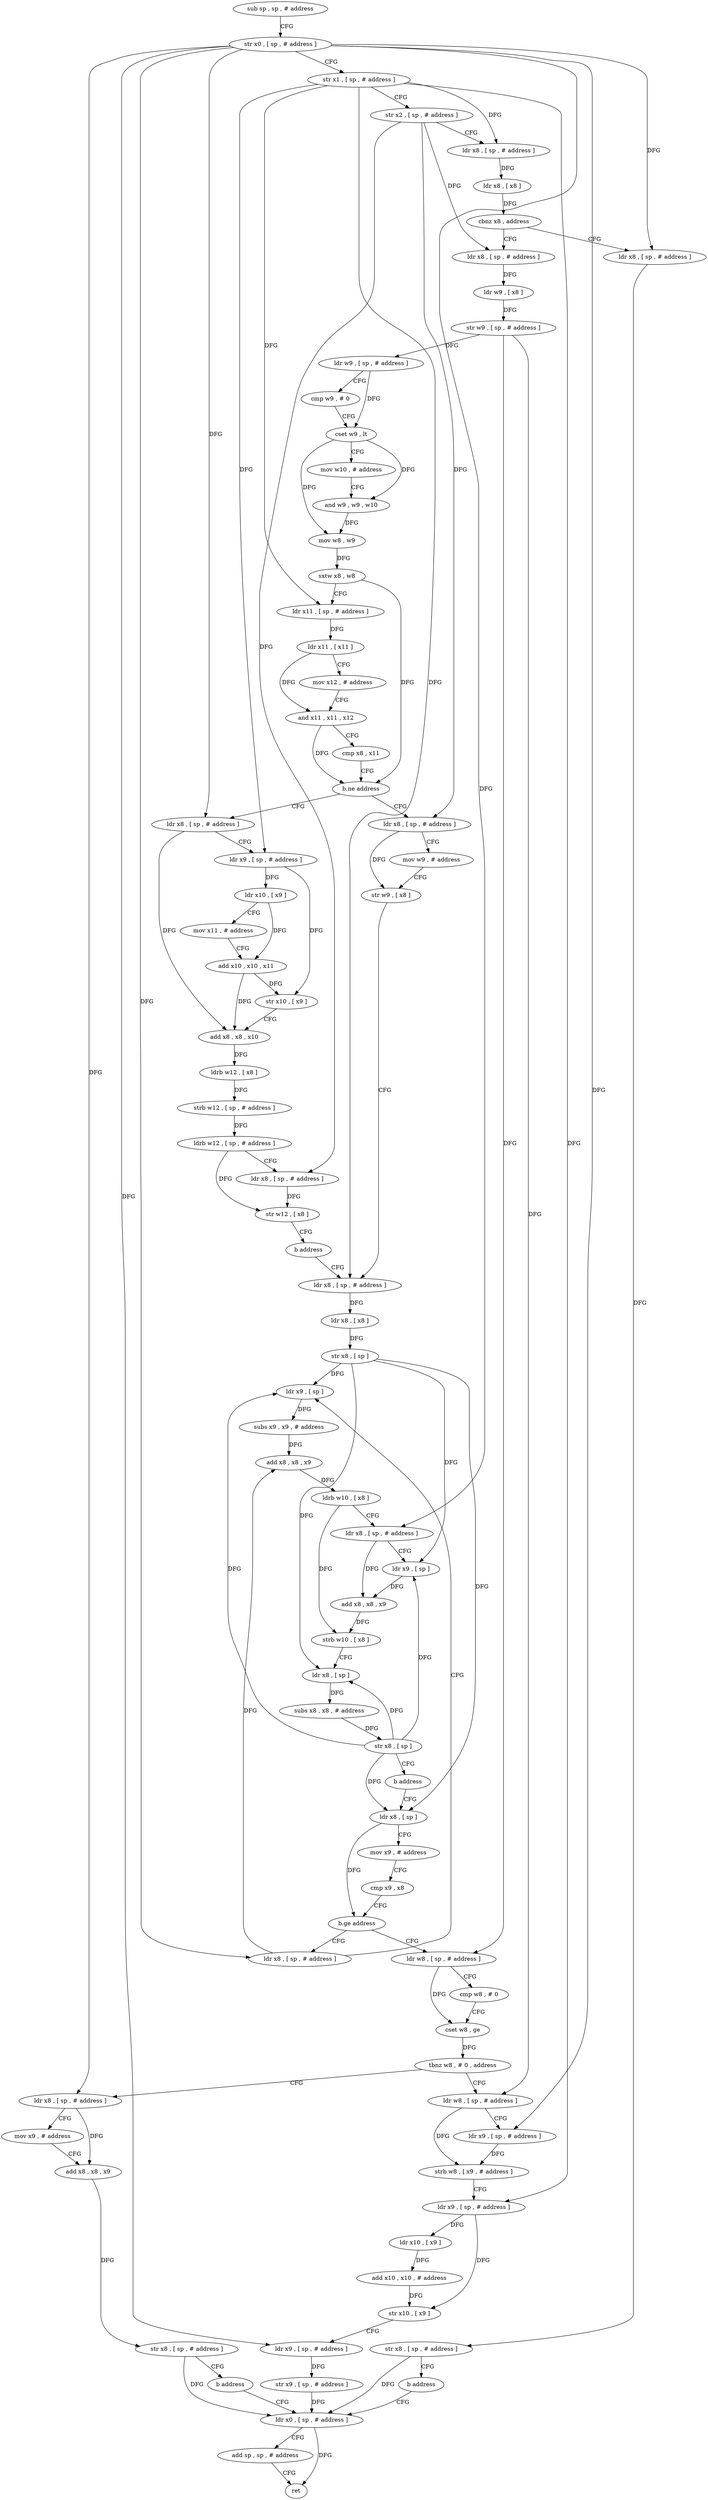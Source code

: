 digraph "func" {
"4247408" [label = "sub sp , sp , # address" ]
"4247412" [label = "str x0 , [ sp , # address ]" ]
"4247416" [label = "str x1 , [ sp , # address ]" ]
"4247420" [label = "str x2 , [ sp , # address ]" ]
"4247424" [label = "ldr x8 , [ sp , # address ]" ]
"4247428" [label = "ldr x8 , [ x8 ]" ]
"4247432" [label = "cbnz x8 , address" ]
"4247448" [label = "ldr x8 , [ sp , # address ]" ]
"4247436" [label = "ldr x8 , [ sp , # address ]" ]
"4247452" [label = "ldr w9 , [ x8 ]" ]
"4247456" [label = "str w9 , [ sp , # address ]" ]
"4247460" [label = "ldr w9 , [ sp , # address ]" ]
"4247464" [label = "cmp w9 , # 0" ]
"4247468" [label = "cset w9 , lt" ]
"4247472" [label = "mov w10 , # address" ]
"4247476" [label = "and w9 , w9 , w10" ]
"4247480" [label = "mov w8 , w9" ]
"4247484" [label = "sxtw x8 , w8" ]
"4247488" [label = "ldr x11 , [ sp , # address ]" ]
"4247492" [label = "ldr x11 , [ x11 ]" ]
"4247496" [label = "mov x12 , # address" ]
"4247500" [label = "and x11 , x11 , x12" ]
"4247504" [label = "cmp x8 , x11" ]
"4247508" [label = "b.ne address" ]
"4247564" [label = "ldr x8 , [ sp , # address ]" ]
"4247512" [label = "ldr x8 , [ sp , # address ]" ]
"4247440" [label = "str x8 , [ sp , # address ]" ]
"4247444" [label = "b address" ]
"4247728" [label = "ldr x0 , [ sp , # address ]" ]
"4247568" [label = "mov w9 , # address" ]
"4247572" [label = "str w9 , [ x8 ]" ]
"4247576" [label = "ldr x8 , [ sp , # address ]" ]
"4247516" [label = "ldr x9 , [ sp , # address ]" ]
"4247520" [label = "ldr x10 , [ x9 ]" ]
"4247524" [label = "mov x11 , # address" ]
"4247528" [label = "add x10 , x10 , x11" ]
"4247532" [label = "str x10 , [ x9 ]" ]
"4247536" [label = "add x8 , x8 , x10" ]
"4247540" [label = "ldrb w12 , [ x8 ]" ]
"4247544" [label = "strb w12 , [ sp , # address ]" ]
"4247548" [label = "ldrb w12 , [ sp , # address ]" ]
"4247552" [label = "ldr x8 , [ sp , # address ]" ]
"4247556" [label = "str w12 , [ x8 ]" ]
"4247560" [label = "b address" ]
"4247732" [label = "add sp , sp , # address" ]
"4247736" [label = "ret" ]
"4247656" [label = "ldr w8 , [ sp , # address ]" ]
"4247660" [label = "cmp w8 , # 0" ]
"4247664" [label = "cset w8 , ge" ]
"4247668" [label = "tbnz w8 , # 0 , address" ]
"4247692" [label = "ldr w8 , [ sp , # address ]" ]
"4247672" [label = "ldr x8 , [ sp , # address ]" ]
"4247604" [label = "ldr x8 , [ sp , # address ]" ]
"4247608" [label = "ldr x9 , [ sp ]" ]
"4247612" [label = "subs x9 , x9 , # address" ]
"4247616" [label = "add x8 , x8 , x9" ]
"4247620" [label = "ldrb w10 , [ x8 ]" ]
"4247624" [label = "ldr x8 , [ sp , # address ]" ]
"4247628" [label = "ldr x9 , [ sp ]" ]
"4247632" [label = "add x8 , x8 , x9" ]
"4247636" [label = "strb w10 , [ x8 ]" ]
"4247640" [label = "ldr x8 , [ sp ]" ]
"4247644" [label = "subs x8 , x8 , # address" ]
"4247648" [label = "str x8 , [ sp ]" ]
"4247652" [label = "b address" ]
"4247588" [label = "ldr x8 , [ sp ]" ]
"4247580" [label = "ldr x8 , [ x8 ]" ]
"4247584" [label = "str x8 , [ sp ]" ]
"4247696" [label = "ldr x9 , [ sp , # address ]" ]
"4247700" [label = "strb w8 , [ x9 , # address ]" ]
"4247704" [label = "ldr x9 , [ sp , # address ]" ]
"4247708" [label = "ldr x10 , [ x9 ]" ]
"4247712" [label = "add x10 , x10 , # address" ]
"4247716" [label = "str x10 , [ x9 ]" ]
"4247720" [label = "ldr x9 , [ sp , # address ]" ]
"4247724" [label = "str x9 , [ sp , # address ]" ]
"4247676" [label = "mov x9 , # address" ]
"4247680" [label = "add x8 , x8 , x9" ]
"4247684" [label = "str x8 , [ sp , # address ]" ]
"4247688" [label = "b address" ]
"4247592" [label = "mov x9 , # address" ]
"4247596" [label = "cmp x9 , x8" ]
"4247600" [label = "b.ge address" ]
"4247408" -> "4247412" [ label = "CFG" ]
"4247412" -> "4247416" [ label = "CFG" ]
"4247412" -> "4247436" [ label = "DFG" ]
"4247412" -> "4247512" [ label = "DFG" ]
"4247412" -> "4247604" [ label = "DFG" ]
"4247412" -> "4247624" [ label = "DFG" ]
"4247412" -> "4247696" [ label = "DFG" ]
"4247412" -> "4247720" [ label = "DFG" ]
"4247412" -> "4247672" [ label = "DFG" ]
"4247416" -> "4247420" [ label = "CFG" ]
"4247416" -> "4247424" [ label = "DFG" ]
"4247416" -> "4247488" [ label = "DFG" ]
"4247416" -> "4247516" [ label = "DFG" ]
"4247416" -> "4247576" [ label = "DFG" ]
"4247416" -> "4247704" [ label = "DFG" ]
"4247420" -> "4247424" [ label = "CFG" ]
"4247420" -> "4247448" [ label = "DFG" ]
"4247420" -> "4247564" [ label = "DFG" ]
"4247420" -> "4247552" [ label = "DFG" ]
"4247424" -> "4247428" [ label = "DFG" ]
"4247428" -> "4247432" [ label = "DFG" ]
"4247432" -> "4247448" [ label = "CFG" ]
"4247432" -> "4247436" [ label = "CFG" ]
"4247448" -> "4247452" [ label = "DFG" ]
"4247436" -> "4247440" [ label = "DFG" ]
"4247452" -> "4247456" [ label = "DFG" ]
"4247456" -> "4247460" [ label = "DFG" ]
"4247456" -> "4247656" [ label = "DFG" ]
"4247456" -> "4247692" [ label = "DFG" ]
"4247460" -> "4247464" [ label = "CFG" ]
"4247460" -> "4247468" [ label = "DFG" ]
"4247464" -> "4247468" [ label = "CFG" ]
"4247468" -> "4247472" [ label = "CFG" ]
"4247468" -> "4247476" [ label = "DFG" ]
"4247468" -> "4247480" [ label = "DFG" ]
"4247472" -> "4247476" [ label = "CFG" ]
"4247476" -> "4247480" [ label = "DFG" ]
"4247480" -> "4247484" [ label = "DFG" ]
"4247484" -> "4247488" [ label = "CFG" ]
"4247484" -> "4247508" [ label = "DFG" ]
"4247488" -> "4247492" [ label = "DFG" ]
"4247492" -> "4247496" [ label = "CFG" ]
"4247492" -> "4247500" [ label = "DFG" ]
"4247496" -> "4247500" [ label = "CFG" ]
"4247500" -> "4247504" [ label = "CFG" ]
"4247500" -> "4247508" [ label = "DFG" ]
"4247504" -> "4247508" [ label = "CFG" ]
"4247508" -> "4247564" [ label = "CFG" ]
"4247508" -> "4247512" [ label = "CFG" ]
"4247564" -> "4247568" [ label = "CFG" ]
"4247564" -> "4247572" [ label = "DFG" ]
"4247512" -> "4247516" [ label = "CFG" ]
"4247512" -> "4247536" [ label = "DFG" ]
"4247440" -> "4247444" [ label = "CFG" ]
"4247440" -> "4247728" [ label = "DFG" ]
"4247444" -> "4247728" [ label = "CFG" ]
"4247728" -> "4247732" [ label = "CFG" ]
"4247728" -> "4247736" [ label = "DFG" ]
"4247568" -> "4247572" [ label = "CFG" ]
"4247572" -> "4247576" [ label = "CFG" ]
"4247576" -> "4247580" [ label = "DFG" ]
"4247516" -> "4247520" [ label = "DFG" ]
"4247516" -> "4247532" [ label = "DFG" ]
"4247520" -> "4247524" [ label = "CFG" ]
"4247520" -> "4247528" [ label = "DFG" ]
"4247524" -> "4247528" [ label = "CFG" ]
"4247528" -> "4247532" [ label = "DFG" ]
"4247528" -> "4247536" [ label = "DFG" ]
"4247532" -> "4247536" [ label = "CFG" ]
"4247536" -> "4247540" [ label = "DFG" ]
"4247540" -> "4247544" [ label = "DFG" ]
"4247544" -> "4247548" [ label = "DFG" ]
"4247548" -> "4247552" [ label = "CFG" ]
"4247548" -> "4247556" [ label = "DFG" ]
"4247552" -> "4247556" [ label = "DFG" ]
"4247556" -> "4247560" [ label = "CFG" ]
"4247560" -> "4247576" [ label = "CFG" ]
"4247732" -> "4247736" [ label = "CFG" ]
"4247656" -> "4247660" [ label = "CFG" ]
"4247656" -> "4247664" [ label = "DFG" ]
"4247660" -> "4247664" [ label = "CFG" ]
"4247664" -> "4247668" [ label = "DFG" ]
"4247668" -> "4247692" [ label = "CFG" ]
"4247668" -> "4247672" [ label = "CFG" ]
"4247692" -> "4247696" [ label = "CFG" ]
"4247692" -> "4247700" [ label = "DFG" ]
"4247672" -> "4247676" [ label = "CFG" ]
"4247672" -> "4247680" [ label = "DFG" ]
"4247604" -> "4247608" [ label = "CFG" ]
"4247604" -> "4247616" [ label = "DFG" ]
"4247608" -> "4247612" [ label = "DFG" ]
"4247612" -> "4247616" [ label = "DFG" ]
"4247616" -> "4247620" [ label = "DFG" ]
"4247620" -> "4247624" [ label = "CFG" ]
"4247620" -> "4247636" [ label = "DFG" ]
"4247624" -> "4247628" [ label = "CFG" ]
"4247624" -> "4247632" [ label = "DFG" ]
"4247628" -> "4247632" [ label = "DFG" ]
"4247632" -> "4247636" [ label = "DFG" ]
"4247636" -> "4247640" [ label = "CFG" ]
"4247640" -> "4247644" [ label = "DFG" ]
"4247644" -> "4247648" [ label = "DFG" ]
"4247648" -> "4247652" [ label = "CFG" ]
"4247648" -> "4247588" [ label = "DFG" ]
"4247648" -> "4247608" [ label = "DFG" ]
"4247648" -> "4247628" [ label = "DFG" ]
"4247648" -> "4247640" [ label = "DFG" ]
"4247652" -> "4247588" [ label = "CFG" ]
"4247588" -> "4247592" [ label = "CFG" ]
"4247588" -> "4247600" [ label = "DFG" ]
"4247580" -> "4247584" [ label = "DFG" ]
"4247584" -> "4247588" [ label = "DFG" ]
"4247584" -> "4247608" [ label = "DFG" ]
"4247584" -> "4247628" [ label = "DFG" ]
"4247584" -> "4247640" [ label = "DFG" ]
"4247696" -> "4247700" [ label = "DFG" ]
"4247700" -> "4247704" [ label = "CFG" ]
"4247704" -> "4247708" [ label = "DFG" ]
"4247704" -> "4247716" [ label = "DFG" ]
"4247708" -> "4247712" [ label = "DFG" ]
"4247712" -> "4247716" [ label = "DFG" ]
"4247716" -> "4247720" [ label = "CFG" ]
"4247720" -> "4247724" [ label = "DFG" ]
"4247724" -> "4247728" [ label = "DFG" ]
"4247676" -> "4247680" [ label = "CFG" ]
"4247680" -> "4247684" [ label = "DFG" ]
"4247684" -> "4247688" [ label = "CFG" ]
"4247684" -> "4247728" [ label = "DFG" ]
"4247688" -> "4247728" [ label = "CFG" ]
"4247592" -> "4247596" [ label = "CFG" ]
"4247596" -> "4247600" [ label = "CFG" ]
"4247600" -> "4247656" [ label = "CFG" ]
"4247600" -> "4247604" [ label = "CFG" ]
}
